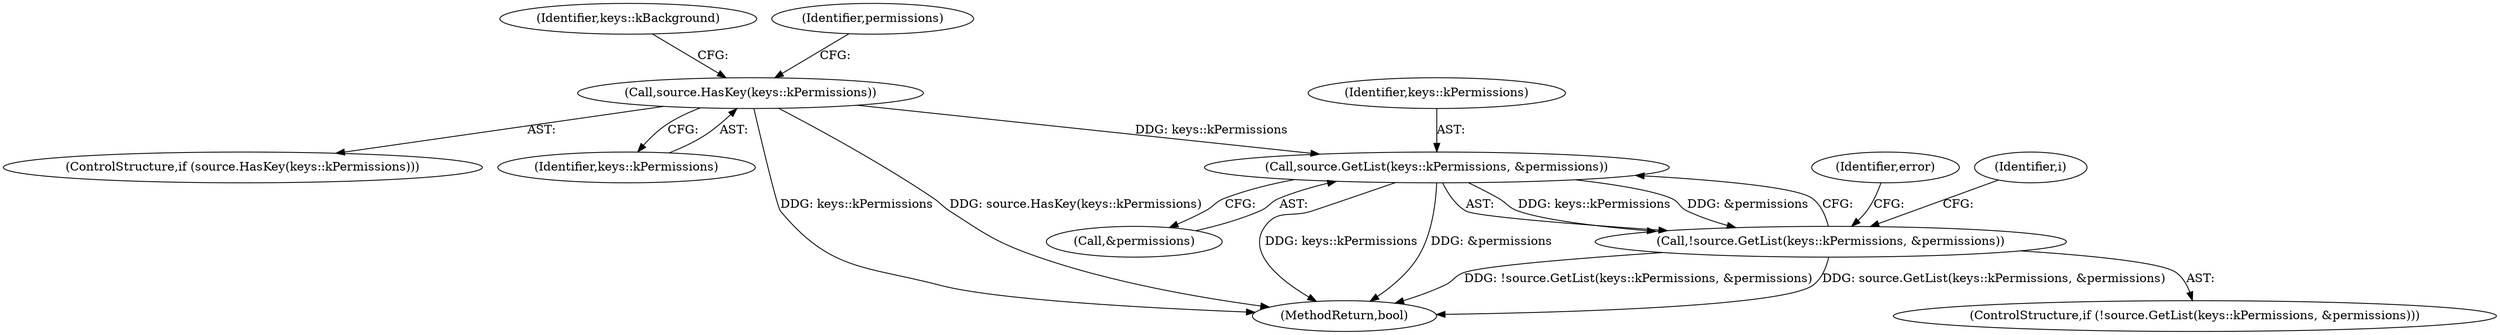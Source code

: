 digraph "0_Chrome_697cd7e2ce2535696f1b9e5cfb474cc36a734747@pointer" {
"1001360" [label="(Call,source.GetList(keys::kPermissions, &permissions))"];
"1001351" [label="(Call,source.HasKey(keys::kPermissions))"];
"1001359" [label="(Call,!source.GetList(keys::kPermissions, &permissions))"];
"1001350" [label="(ControlStructure,if (source.HasKey(keys::kPermissions)))"];
"1001510" [label="(Identifier,keys::kBackground)"];
"1001362" [label="(Call,&permissions)"];
"1001360" [label="(Call,source.GetList(keys::kPermissions, &permissions))"];
"1001352" [label="(Identifier,keys::kPermissions)"];
"1001358" [label="(ControlStructure,if (!source.GetList(keys::kPermissions, &permissions)))"];
"1001367" [label="(Identifier,error)"];
"1001359" [label="(Call,!source.GetList(keys::kPermissions, &permissions))"];
"1001361" [label="(Identifier,keys::kPermissions)"];
"1001356" [label="(Identifier,permissions)"];
"1001351" [label="(Call,source.HasKey(keys::kPermissions))"];
"1002005" [label="(MethodReturn,bool)"];
"1001376" [label="(Identifier,i)"];
"1001360" -> "1001359"  [label="AST: "];
"1001360" -> "1001362"  [label="CFG: "];
"1001361" -> "1001360"  [label="AST: "];
"1001362" -> "1001360"  [label="AST: "];
"1001359" -> "1001360"  [label="CFG: "];
"1001360" -> "1002005"  [label="DDG: keys::kPermissions"];
"1001360" -> "1002005"  [label="DDG: &permissions"];
"1001360" -> "1001359"  [label="DDG: keys::kPermissions"];
"1001360" -> "1001359"  [label="DDG: &permissions"];
"1001351" -> "1001360"  [label="DDG: keys::kPermissions"];
"1001351" -> "1001350"  [label="AST: "];
"1001351" -> "1001352"  [label="CFG: "];
"1001352" -> "1001351"  [label="AST: "];
"1001356" -> "1001351"  [label="CFG: "];
"1001510" -> "1001351"  [label="CFG: "];
"1001351" -> "1002005"  [label="DDG: keys::kPermissions"];
"1001351" -> "1002005"  [label="DDG: source.HasKey(keys::kPermissions)"];
"1001359" -> "1001358"  [label="AST: "];
"1001367" -> "1001359"  [label="CFG: "];
"1001376" -> "1001359"  [label="CFG: "];
"1001359" -> "1002005"  [label="DDG: !source.GetList(keys::kPermissions, &permissions)"];
"1001359" -> "1002005"  [label="DDG: source.GetList(keys::kPermissions, &permissions)"];
}
